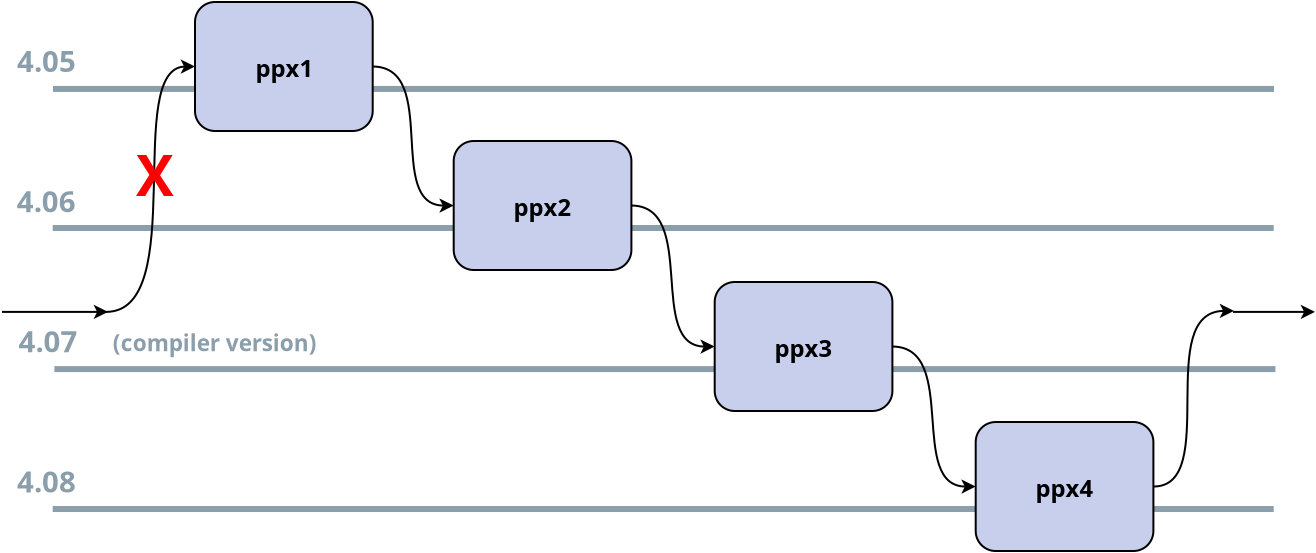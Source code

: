 <?xml version="1.0" encoding="UTF-8"?>
<dia:diagram xmlns:dia="http://www.lysator.liu.se/~alla/dia/">
  <dia:layer name="Background" visible="true" connectable="true" active="true">
    <dia:object type="Standard - Line" version="0" id="O0">
      <dia:attribute name="obj_pos">
        <dia:point val="4.985,4.867"/>
      </dia:attribute>
      <dia:attribute name="obj_bb">
        <dia:rectangle val="4.835,4.718;66.185,5.018"/>
      </dia:attribute>
      <dia:attribute name="conn_endpoints">
        <dia:point val="4.985,4.867"/>
        <dia:point val="66.035,4.867"/>
      </dia:attribute>
      <dia:attribute name="numcp">
        <dia:int val="1"/>
      </dia:attribute>
      <dia:attribute name="line_color">
        <dia:color val="#8b9eabff"/>
      </dia:attribute>
      <dia:attribute name="line_width">
        <dia:real val="0.3"/>
      </dia:attribute>
    </dia:object>
    <dia:object type="Standard - Line" version="0" id="O1">
      <dia:attribute name="obj_pos">
        <dia:point val="5.07,11.922"/>
      </dia:attribute>
      <dia:attribute name="obj_bb">
        <dia:rectangle val="4.92,11.773;66.27,12.072"/>
      </dia:attribute>
      <dia:attribute name="conn_endpoints">
        <dia:point val="5.07,11.922"/>
        <dia:point val="66.12,11.922"/>
      </dia:attribute>
      <dia:attribute name="numcp">
        <dia:int val="1"/>
      </dia:attribute>
      <dia:attribute name="line_color">
        <dia:color val="#8b9eabff"/>
      </dia:attribute>
      <dia:attribute name="line_width">
        <dia:real val="0.3"/>
      </dia:attribute>
    </dia:object>
    <dia:object type="Standard - Line" version="0" id="O2">
      <dia:attribute name="obj_pos">
        <dia:point val="4.985,18.918"/>
      </dia:attribute>
      <dia:attribute name="obj_bb">
        <dia:rectangle val="4.835,18.767;66.185,19.067"/>
      </dia:attribute>
      <dia:attribute name="conn_endpoints">
        <dia:point val="4.985,18.918"/>
        <dia:point val="66.035,18.918"/>
      </dia:attribute>
      <dia:attribute name="numcp">
        <dia:int val="1"/>
      </dia:attribute>
      <dia:attribute name="line_color">
        <dia:color val="#8b9eabff"/>
      </dia:attribute>
      <dia:attribute name="line_width">
        <dia:real val="0.3"/>
      </dia:attribute>
    </dia:object>
    <dia:object type="Standard - Line" version="0" id="O3">
      <dia:attribute name="obj_pos">
        <dia:point val="2.45,9.062"/>
      </dia:attribute>
      <dia:attribute name="obj_bb">
        <dia:rectangle val="2.4,8.701;7.8,9.424"/>
      </dia:attribute>
      <dia:attribute name="conn_endpoints">
        <dia:point val="2.45,9.062"/>
        <dia:point val="7.75,9.062"/>
      </dia:attribute>
      <dia:attribute name="numcp">
        <dia:int val="1"/>
      </dia:attribute>
      <dia:attribute name="end_arrow">
        <dia:enum val="22"/>
      </dia:attribute>
      <dia:attribute name="end_arrow_length">
        <dia:real val="0.5"/>
      </dia:attribute>
      <dia:attribute name="end_arrow_width">
        <dia:real val="0.5"/>
      </dia:attribute>
    </dia:object>
    <dia:object type="Standard - Line" version="0" id="O4">
      <dia:attribute name="obj_pos">
        <dia:point val="5,-2.087"/>
      </dia:attribute>
      <dia:attribute name="obj_bb">
        <dia:rectangle val="4.85,-2.237;66.2,-1.938"/>
      </dia:attribute>
      <dia:attribute name="conn_endpoints">
        <dia:point val="5,-2.087"/>
        <dia:point val="66.05,-2.087"/>
      </dia:attribute>
      <dia:attribute name="numcp">
        <dia:int val="1"/>
      </dia:attribute>
      <dia:attribute name="line_color">
        <dia:color val="#8b9eabff"/>
      </dia:attribute>
      <dia:attribute name="line_width">
        <dia:real val="0.3"/>
      </dia:attribute>
    </dia:object>
    <dia:object type="Flowchart - Box" version="0" id="O5">
      <dia:attribute name="obj_pos">
        <dia:point val="12.1,-6.433"/>
      </dia:attribute>
      <dia:attribute name="obj_bb">
        <dia:rectangle val="12.05,-6.482;21.035,0.068"/>
      </dia:attribute>
      <dia:attribute name="elem_corner">
        <dia:point val="12.1,-6.433"/>
      </dia:attribute>
      <dia:attribute name="elem_width">
        <dia:real val="8.885"/>
      </dia:attribute>
      <dia:attribute name="elem_height">
        <dia:real val="6.45"/>
      </dia:attribute>
      <dia:attribute name="inner_color">
        <dia:color val="#c7cfedff"/>
      </dia:attribute>
      <dia:attribute name="show_background">
        <dia:boolean val="true"/>
      </dia:attribute>
      <dia:attribute name="corner_radius">
        <dia:real val="1"/>
      </dia:attribute>
      <dia:attribute name="padding">
        <dia:real val="0.5"/>
      </dia:attribute>
      <dia:attribute name="text">
        <dia:composite type="text">
          <dia:attribute name="string">
            <dia:string>#ppx1#</dia:string>
          </dia:attribute>
          <dia:attribute name="font">
            <dia:font family="sans" style="80" name="Helvetica-Bold"/>
          </dia:attribute>
          <dia:attribute name="height">
            <dia:real val="1.482"/>
          </dia:attribute>
          <dia:attribute name="pos">
            <dia:point val="16.543,-2.846"/>
          </dia:attribute>
          <dia:attribute name="color">
            <dia:color val="#000000ff"/>
          </dia:attribute>
          <dia:attribute name="alignment">
            <dia:enum val="1"/>
          </dia:attribute>
        </dia:composite>
      </dia:attribute>
    </dia:object>
    <dia:object type="Standard - Text" version="1" id="O6">
      <dia:attribute name="obj_pos">
        <dia:point val="3.2,-2.938"/>
      </dia:attribute>
      <dia:attribute name="obj_bb">
        <dia:rectangle val="3.2,-4.3;6.817,-2.59"/>
      </dia:attribute>
      <dia:attribute name="text">
        <dia:composite type="text">
          <dia:attribute name="string">
            <dia:string>#4.05#</dia:string>
          </dia:attribute>
          <dia:attribute name="font">
            <dia:font family="sans" style="80" name="Helvetica-Bold"/>
          </dia:attribute>
          <dia:attribute name="height">
            <dia:real val="1.834"/>
          </dia:attribute>
          <dia:attribute name="pos">
            <dia:point val="3.2,-2.938"/>
          </dia:attribute>
          <dia:attribute name="color">
            <dia:color val="#8b9eabff"/>
          </dia:attribute>
          <dia:attribute name="alignment">
            <dia:enum val="0"/>
          </dia:attribute>
        </dia:composite>
      </dia:attribute>
      <dia:attribute name="valign">
        <dia:enum val="3"/>
      </dia:attribute>
    </dia:object>
    <dia:object type="Flowchart - Box" version="0" id="O7">
      <dia:attribute name="obj_pos">
        <dia:point val="25.035,0.517"/>
      </dia:attribute>
      <dia:attribute name="obj_bb">
        <dia:rectangle val="24.985,0.468;33.97,7.018"/>
      </dia:attribute>
      <dia:attribute name="elem_corner">
        <dia:point val="25.035,0.517"/>
      </dia:attribute>
      <dia:attribute name="elem_width">
        <dia:real val="8.885"/>
      </dia:attribute>
      <dia:attribute name="elem_height">
        <dia:real val="6.45"/>
      </dia:attribute>
      <dia:attribute name="inner_color">
        <dia:color val="#c7cfedff"/>
      </dia:attribute>
      <dia:attribute name="show_background">
        <dia:boolean val="true"/>
      </dia:attribute>
      <dia:attribute name="corner_radius">
        <dia:real val="1"/>
      </dia:attribute>
      <dia:attribute name="padding">
        <dia:real val="0.5"/>
      </dia:attribute>
      <dia:attribute name="text">
        <dia:composite type="text">
          <dia:attribute name="string">
            <dia:string>#ppx2#</dia:string>
          </dia:attribute>
          <dia:attribute name="font">
            <dia:font family="sans" style="80" name="Helvetica-Bold"/>
          </dia:attribute>
          <dia:attribute name="height">
            <dia:real val="1.482"/>
          </dia:attribute>
          <dia:attribute name="pos">
            <dia:point val="29.477,4.104"/>
          </dia:attribute>
          <dia:attribute name="color">
            <dia:color val="#000000ff"/>
          </dia:attribute>
          <dia:attribute name="alignment">
            <dia:enum val="1"/>
          </dia:attribute>
        </dia:composite>
      </dia:attribute>
    </dia:object>
    <dia:object type="Flowchart - Box" version="0" id="O8">
      <dia:attribute name="obj_pos">
        <dia:point val="38.085,7.567"/>
      </dia:attribute>
      <dia:attribute name="obj_bb">
        <dia:rectangle val="38.035,7.518;47.02,14.068"/>
      </dia:attribute>
      <dia:attribute name="elem_corner">
        <dia:point val="38.085,7.567"/>
      </dia:attribute>
      <dia:attribute name="elem_width">
        <dia:real val="8.885"/>
      </dia:attribute>
      <dia:attribute name="elem_height">
        <dia:real val="6.45"/>
      </dia:attribute>
      <dia:attribute name="inner_color">
        <dia:color val="#c7cfedff"/>
      </dia:attribute>
      <dia:attribute name="show_background">
        <dia:boolean val="true"/>
      </dia:attribute>
      <dia:attribute name="corner_radius">
        <dia:real val="1"/>
      </dia:attribute>
      <dia:attribute name="padding">
        <dia:real val="0.5"/>
      </dia:attribute>
      <dia:attribute name="text">
        <dia:composite type="text">
          <dia:attribute name="string">
            <dia:string>#ppx3#</dia:string>
          </dia:attribute>
          <dia:attribute name="font">
            <dia:font family="sans" style="80" name="Helvetica-Bold"/>
          </dia:attribute>
          <dia:attribute name="height">
            <dia:real val="1.482"/>
          </dia:attribute>
          <dia:attribute name="pos">
            <dia:point val="42.528,11.154"/>
          </dia:attribute>
          <dia:attribute name="color">
            <dia:color val="#000000ff"/>
          </dia:attribute>
          <dia:attribute name="alignment">
            <dia:enum val="1"/>
          </dia:attribute>
        </dia:composite>
      </dia:attribute>
    </dia:object>
    <dia:object type="Standard - Text" version="1" id="O9">
      <dia:attribute name="obj_pos">
        <dia:point val="3.185,4.08"/>
      </dia:attribute>
      <dia:attribute name="obj_bb">
        <dia:rectangle val="3.185,2.717;6.803,4.428"/>
      </dia:attribute>
      <dia:attribute name="text">
        <dia:composite type="text">
          <dia:attribute name="string">
            <dia:string>#4.06#</dia:string>
          </dia:attribute>
          <dia:attribute name="font">
            <dia:font family="sans" style="80" name="Helvetica-Bold"/>
          </dia:attribute>
          <dia:attribute name="height">
            <dia:real val="1.834"/>
          </dia:attribute>
          <dia:attribute name="pos">
            <dia:point val="3.185,4.08"/>
          </dia:attribute>
          <dia:attribute name="color">
            <dia:color val="#8b9eabff"/>
          </dia:attribute>
          <dia:attribute name="alignment">
            <dia:enum val="0"/>
          </dia:attribute>
        </dia:composite>
      </dia:attribute>
      <dia:attribute name="valign">
        <dia:enum val="3"/>
      </dia:attribute>
    </dia:object>
    <dia:object type="Standard - Text" version="1" id="O10">
      <dia:attribute name="obj_pos">
        <dia:point val="3.27,11.085"/>
      </dia:attribute>
      <dia:attribute name="obj_bb">
        <dia:rectangle val="3.27,9.723;6.888,11.432"/>
      </dia:attribute>
      <dia:attribute name="text">
        <dia:composite type="text">
          <dia:attribute name="string">
            <dia:string>#4.07#</dia:string>
          </dia:attribute>
          <dia:attribute name="font">
            <dia:font family="sans" style="80" name="Helvetica-Bold"/>
          </dia:attribute>
          <dia:attribute name="height">
            <dia:real val="1.834"/>
          </dia:attribute>
          <dia:attribute name="pos">
            <dia:point val="3.27,11.085"/>
          </dia:attribute>
          <dia:attribute name="color">
            <dia:color val="#8b9eabff"/>
          </dia:attribute>
          <dia:attribute name="alignment">
            <dia:enum val="0"/>
          </dia:attribute>
        </dia:composite>
      </dia:attribute>
      <dia:attribute name="valign">
        <dia:enum val="3"/>
      </dia:attribute>
    </dia:object>
    <dia:object type="Standard - Text" version="1" id="O11">
      <dia:attribute name="obj_pos">
        <dia:point val="3.205,18.09"/>
      </dia:attribute>
      <dia:attribute name="obj_bb">
        <dia:rectangle val="3.205,16.727;6.822,18.438"/>
      </dia:attribute>
      <dia:attribute name="text">
        <dia:composite type="text">
          <dia:attribute name="string">
            <dia:string>#4.08#</dia:string>
          </dia:attribute>
          <dia:attribute name="font">
            <dia:font family="sans" style="80" name="Helvetica-Bold"/>
          </dia:attribute>
          <dia:attribute name="height">
            <dia:real val="1.834"/>
          </dia:attribute>
          <dia:attribute name="pos">
            <dia:point val="3.205,18.09"/>
          </dia:attribute>
          <dia:attribute name="color">
            <dia:color val="#8b9eabff"/>
          </dia:attribute>
          <dia:attribute name="alignment">
            <dia:enum val="0"/>
          </dia:attribute>
        </dia:composite>
      </dia:attribute>
      <dia:attribute name="valign">
        <dia:enum val="3"/>
      </dia:attribute>
    </dia:object>
    <dia:object type="Flowchart - Box" version="0" id="O12">
      <dia:attribute name="obj_pos">
        <dia:point val="51.135,14.568"/>
      </dia:attribute>
      <dia:attribute name="obj_bb">
        <dia:rectangle val="51.085,14.518;60.07,21.067"/>
      </dia:attribute>
      <dia:attribute name="elem_corner">
        <dia:point val="51.135,14.568"/>
      </dia:attribute>
      <dia:attribute name="elem_width">
        <dia:real val="8.885"/>
      </dia:attribute>
      <dia:attribute name="elem_height">
        <dia:real val="6.45"/>
      </dia:attribute>
      <dia:attribute name="inner_color">
        <dia:color val="#c7cfedff"/>
      </dia:attribute>
      <dia:attribute name="show_background">
        <dia:boolean val="true"/>
      </dia:attribute>
      <dia:attribute name="corner_radius">
        <dia:real val="1"/>
      </dia:attribute>
      <dia:attribute name="padding">
        <dia:real val="0.5"/>
      </dia:attribute>
      <dia:attribute name="text">
        <dia:composite type="text">
          <dia:attribute name="string">
            <dia:string>#ppx4#</dia:string>
          </dia:attribute>
          <dia:attribute name="font">
            <dia:font family="sans" style="80" name="Helvetica-Bold"/>
          </dia:attribute>
          <dia:attribute name="height">
            <dia:real val="1.482"/>
          </dia:attribute>
          <dia:attribute name="pos">
            <dia:point val="55.578,18.154"/>
          </dia:attribute>
          <dia:attribute name="color">
            <dia:color val="#000000ff"/>
          </dia:attribute>
          <dia:attribute name="alignment">
            <dia:enum val="1"/>
          </dia:attribute>
        </dia:composite>
      </dia:attribute>
    </dia:object>
    <dia:object type="Standard - BezierLine" version="0" id="O13">
      <dia:attribute name="obj_pos">
        <dia:point val="7.65,9.062"/>
      </dia:attribute>
      <dia:attribute name="obj_bb">
        <dia:rectangle val="7.6,-3.565;12.1,9.113"/>
      </dia:attribute>
      <dia:attribute name="bez_points">
        <dia:point val="7.65,9.062"/>
        <dia:point val="11.85,9.062"/>
        <dia:point val="8.5,-3.188"/>
        <dia:point val="12.1,-3.208"/>
      </dia:attribute>
      <dia:attribute name="corner_types">
        <dia:enum val="0"/>
        <dia:enum val="0"/>
      </dia:attribute>
      <dia:attribute name="end_arrow">
        <dia:enum val="22"/>
      </dia:attribute>
      <dia:attribute name="end_arrow_length">
        <dia:real val="0.5"/>
      </dia:attribute>
      <dia:attribute name="end_arrow_width">
        <dia:real val="0.5"/>
      </dia:attribute>
      <dia:connections>
        <dia:connection handle="3" to="O5" connection="7"/>
      </dia:connections>
    </dia:object>
    <dia:object type="Standard - BezierLine" version="0" id="O14">
      <dia:attribute name="obj_pos">
        <dia:point val="20.985,-3.208"/>
      </dia:attribute>
      <dia:attribute name="obj_bb">
        <dia:rectangle val="20.935,-3.258;25.035,4.109"/>
      </dia:attribute>
      <dia:attribute name="bez_points">
        <dia:point val="20.985,-3.208"/>
        <dia:point val="24.35,-3.188"/>
        <dia:point val="21.6,3.763"/>
        <dia:point val="25.035,3.743"/>
      </dia:attribute>
      <dia:attribute name="corner_types">
        <dia:enum val="0"/>
        <dia:enum val="0"/>
      </dia:attribute>
      <dia:attribute name="end_arrow">
        <dia:enum val="22"/>
      </dia:attribute>
      <dia:attribute name="end_arrow_length">
        <dia:real val="0.5"/>
      </dia:attribute>
      <dia:attribute name="end_arrow_width">
        <dia:real val="0.5"/>
      </dia:attribute>
      <dia:connections>
        <dia:connection handle="0" to="O5" connection="8"/>
        <dia:connection handle="3" to="O7" connection="7"/>
      </dia:connections>
    </dia:object>
    <dia:object type="Standard - Line" version="0" id="O15">
      <dia:attribute name="obj_pos">
        <dia:point val="64,9.062"/>
      </dia:attribute>
      <dia:attribute name="obj_bb">
        <dia:rectangle val="63.95,8.701;68.15,9.424"/>
      </dia:attribute>
      <dia:attribute name="conn_endpoints">
        <dia:point val="64,9.062"/>
        <dia:point val="68.1,9.062"/>
      </dia:attribute>
      <dia:attribute name="numcp">
        <dia:int val="1"/>
      </dia:attribute>
      <dia:attribute name="end_arrow">
        <dia:enum val="22"/>
      </dia:attribute>
      <dia:attribute name="end_arrow_length">
        <dia:real val="0.5"/>
      </dia:attribute>
      <dia:attribute name="end_arrow_width">
        <dia:real val="0.5"/>
      </dia:attribute>
    </dia:object>
    <dia:object type="Standard - BezierLine" version="0" id="O16">
      <dia:attribute name="obj_pos">
        <dia:point val="33.92,3.743"/>
      </dia:attribute>
      <dia:attribute name="obj_bb">
        <dia:rectangle val="33.87,3.692;38.085,11.159"/>
      </dia:attribute>
      <dia:attribute name="bez_points">
        <dia:point val="33.92,3.743"/>
        <dia:point val="37.285,3.763"/>
        <dia:point val="34.65,10.812"/>
        <dia:point val="38.085,10.793"/>
      </dia:attribute>
      <dia:attribute name="corner_types">
        <dia:enum val="0"/>
        <dia:enum val="0"/>
      </dia:attribute>
      <dia:attribute name="end_arrow">
        <dia:enum val="22"/>
      </dia:attribute>
      <dia:attribute name="end_arrow_length">
        <dia:real val="0.5"/>
      </dia:attribute>
      <dia:attribute name="end_arrow_width">
        <dia:real val="0.5"/>
      </dia:attribute>
      <dia:connections>
        <dia:connection handle="0" to="O7" connection="8"/>
        <dia:connection handle="3" to="O8" connection="7"/>
      </dia:connections>
    </dia:object>
    <dia:object type="Standard - BezierLine" version="0" id="O17">
      <dia:attribute name="obj_pos">
        <dia:point val="46.97,10.793"/>
      </dia:attribute>
      <dia:attribute name="obj_bb">
        <dia:rectangle val="46.92,10.742;51.135,18.159"/>
      </dia:attribute>
      <dia:attribute name="bez_points">
        <dia:point val="46.97,10.793"/>
        <dia:point val="50.335,10.812"/>
        <dia:point val="47.7,17.812"/>
        <dia:point val="51.135,17.793"/>
      </dia:attribute>
      <dia:attribute name="corner_types">
        <dia:enum val="0"/>
        <dia:enum val="0"/>
      </dia:attribute>
      <dia:attribute name="end_arrow">
        <dia:enum val="22"/>
      </dia:attribute>
      <dia:attribute name="end_arrow_length">
        <dia:real val="0.5"/>
      </dia:attribute>
      <dia:attribute name="end_arrow_width">
        <dia:real val="0.5"/>
      </dia:attribute>
      <dia:connections>
        <dia:connection handle="0" to="O8" connection="8"/>
        <dia:connection handle="3" to="O12" connection="7"/>
      </dia:connections>
    </dia:object>
    <dia:object type="Standard - BezierLine" version="0" id="O18">
      <dia:attribute name="obj_pos">
        <dia:point val="60.02,17.793"/>
      </dia:attribute>
      <dia:attribute name="obj_bb">
        <dia:rectangle val="59.97,8.651;64.05,17.843"/>
      </dia:attribute>
      <dia:attribute name="bez_points">
        <dia:point val="60.02,17.793"/>
        <dia:point val="63.4,17.812"/>
        <dia:point val="60,9.012"/>
        <dia:point val="64.05,9.012"/>
      </dia:attribute>
      <dia:attribute name="corner_types">
        <dia:enum val="0"/>
        <dia:enum val="0"/>
      </dia:attribute>
      <dia:attribute name="end_arrow">
        <dia:enum val="22"/>
      </dia:attribute>
      <dia:attribute name="end_arrow_length">
        <dia:real val="0.5"/>
      </dia:attribute>
      <dia:attribute name="end_arrow_width">
        <dia:real val="0.5"/>
      </dia:attribute>
      <dia:connections>
        <dia:connection handle="0" to="O12" connection="8"/>
      </dia:connections>
    </dia:object>
    <dia:object type="Standard - Text" version="1" id="O19">
      <dia:attribute name="obj_pos">
        <dia:point val="7.985,11.03"/>
      </dia:attribute>
      <dia:attribute name="obj_bb">
        <dia:rectangle val="7.985,9.98;19.63,11.297"/>
      </dia:attribute>
      <dia:attribute name="text">
        <dia:composite type="text">
          <dia:attribute name="string">
            <dia:string>#(compiler version)#</dia:string>
          </dia:attribute>
          <dia:attribute name="font">
            <dia:font family="sans" style="80" name="Helvetica-Bold"/>
          </dia:attribute>
          <dia:attribute name="height">
            <dia:real val="1.411"/>
          </dia:attribute>
          <dia:attribute name="pos">
            <dia:point val="7.985,11.03"/>
          </dia:attribute>
          <dia:attribute name="color">
            <dia:color val="#8b9eabff"/>
          </dia:attribute>
          <dia:attribute name="alignment">
            <dia:enum val="0"/>
          </dia:attribute>
        </dia:composite>
      </dia:attribute>
      <dia:attribute name="valign">
        <dia:enum val="3"/>
      </dia:attribute>
    </dia:object>
    <dia:object type="Standard - Text" version="1" id="O20">
      <dia:attribute name="obj_pos">
        <dia:point val="10.1,3.263"/>
      </dia:attribute>
      <dia:attribute name="obj_bb">
        <dia:rectangle val="9.012,0.642;11.188,3.93"/>
      </dia:attribute>
      <dia:attribute name="text">
        <dia:composite type="text">
          <dia:attribute name="string">
            <dia:string>#X#</dia:string>
          </dia:attribute>
          <dia:attribute name="font">
            <dia:font family="sans" style="80" name="Helvetica-Bold"/>
          </dia:attribute>
          <dia:attribute name="height">
            <dia:real val="3.528"/>
          </dia:attribute>
          <dia:attribute name="pos">
            <dia:point val="10.1,3.263"/>
          </dia:attribute>
          <dia:attribute name="color">
            <dia:color val="#ff0000ff"/>
          </dia:attribute>
          <dia:attribute name="alignment">
            <dia:enum val="1"/>
          </dia:attribute>
        </dia:composite>
      </dia:attribute>
      <dia:attribute name="valign">
        <dia:enum val="3"/>
      </dia:attribute>
    </dia:object>
  </dia:layer>
</dia:diagram>
